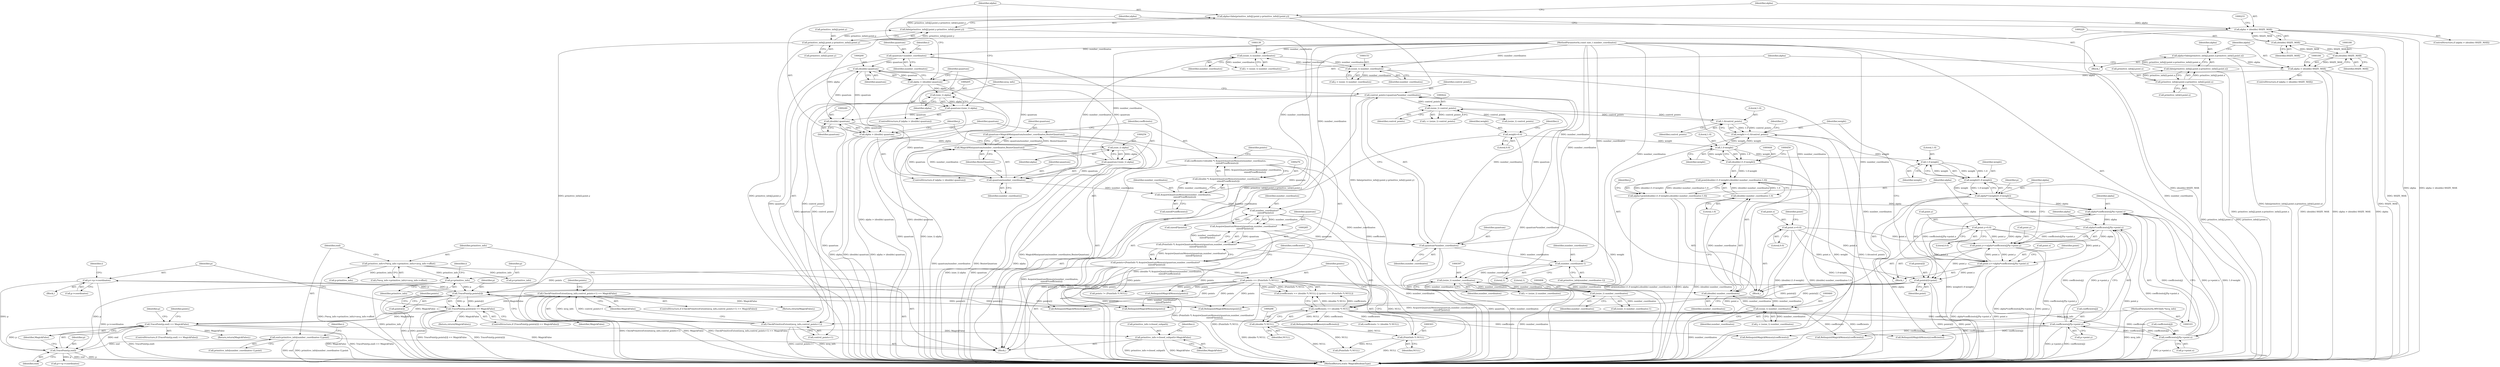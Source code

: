 digraph "0_ImageMagick_ecf7c6b288e11e7e7f75387c5e9e93e423b98397@API" {
"1000592" [label="(Call,primitive_info->closed_subpath=MagickFalse)"];
"1000558" [label="(Call,TracePoint(p,end) == MagickFalse)"];
"1000559" [label="(Call,TracePoint(p,end))"];
"1000552" [label="(Call,p+=p->coordinates)"];
"1000531" [label="(Call,TracePoint(p,points[i]))"];
"1000514" [label="(Call,p=primitive_info)"];
"1000371" [label="(Call,primitive_info=(*mvg_info->primitive_info)+mvg_info->offset)"];
"1000300" [label="(Call,points == (PointInfo *) NULL)"];
"1000282" [label="(Call,points=(PointInfo *) AcquireQuantumMemory(quantum,number_coordinates*\n    sizeof(*points)))"];
"1000284" [label="(Call,(PointInfo *) AcquireQuantumMemory(quantum,number_coordinates*\n    sizeof(*points)))"];
"1000286" [label="(Call,AcquireQuantumMemory(quantum,number_coordinates*\n    sizeof(*points)))"];
"1000266" [label="(Call,quantum=MagickMin(quantum/number_coordinates,BezierQuantum))"];
"1000268" [label="(Call,MagickMin(quantum/number_coordinates,BezierQuantum))"];
"1000269" [label="(Call,quantum/number_coordinates)"];
"1000129" [label="(Call,quantum=number_coordinates)"];
"1000105" [label="(MethodParameterIn,const size_t number_coordinates)"];
"1000251" [label="(Call,quantum=(size_t) alpha)"];
"1000253" [label="(Call,(size_t) alpha)"];
"1000246" [label="(Call,alpha > (double) quantum)"];
"1000226" [label="(Call,alpha > (double) SSIZE_MAX)"];
"1000207" [label="(Call,alpha=fabs(primitive_info[j].point.y-primitive_info[i].point.y))"];
"1000209" [label="(Call,fabs(primitive_info[j].point.y-primitive_info[i].point.y))"];
"1000210" [label="(Call,primitive_info[j].point.y-primitive_info[i].point.y)"];
"1000228" [label="(Call,(double) SSIZE_MAX)"];
"1000179" [label="(Call,(double) SSIZE_MAX)"];
"1000248" [label="(Call,(double) quantum)"];
"1000199" [label="(Call,(double) quantum)"];
"1000202" [label="(Call,quantum=(size_t) alpha)"];
"1000204" [label="(Call,(size_t) alpha)"];
"1000197" [label="(Call,alpha > (double) quantum)"];
"1000177" [label="(Call,alpha > (double) SSIZE_MAX)"];
"1000158" [label="(Call,alpha=fabs(primitive_info[j].point.x-primitive_info[i].point.x))"];
"1000160" [label="(Call,fabs(primitive_info[j].point.x-primitive_info[i].point.x))"];
"1000161" [label="(Call,primitive_info[j].point.x-primitive_info[i].point.x)"];
"1000138" [label="(Call,(ssize_t) number_coordinates)"];
"1000152" [label="(Call,(ssize_t) number_coordinates)"];
"1000288" [label="(Call,number_coordinates*\n    sizeof(*points))"];
"1000277" [label="(Call,AcquireQuantumMemory(number_coordinates,\n     sizeof(*coefficients)))"];
"1000302" [label="(Call,(PointInfo *) NULL)"];
"1000297" [label="(Call,(double *) NULL)"];
"1000504" [label="(Call,points[i]=point)"];
"1000435" [label="(Call,point.y=0.0)"];
"1000430" [label="(Call,point.x=0.0)"];
"1000480" [label="(Call,point.y+=alpha*coefficients[j]*p->point.y)"];
"1000484" [label="(Call,alpha*coefficients[j]*p->point.y)"];
"1000469" [label="(Call,alpha*coefficients[j]*p->point.x)"];
"1000495" [label="(Call,alpha*=weight/(1.0-weight))"];
"1000497" [label="(Call,weight/(1.0-weight))"];
"1000499" [label="(Call,1.0-weight)"];
"1000445" [label="(Call,1.0-weight)"];
"1000412" [label="(Call,weight=0.0)"];
"1000509" [label="(Call,weight+=1.0/control_points)"];
"1000511" [label="(Call,1.0/control_points)"];
"1000421" [label="(Call,(ssize_t) control_points)"];
"1000343" [label="(Call,control_points=quantum*number_coordinates)"];
"1000345" [label="(Call,quantum*number_coordinates)"];
"1000440" [label="(Call,alpha=pow((double) (1.0-weight),(double) number_coordinates-1.0))"];
"1000442" [label="(Call,pow((double) (1.0-weight),(double) number_coordinates-1.0))"];
"1000443" [label="(Call,(double) (1.0-weight))"];
"1000448" [label="(Call,(double) number_coordinates-1.0)"];
"1000449" [label="(Call,(double) number_coordinates)"];
"1000459" [label="(Call,(ssize_t) number_coordinates)"];
"1000396" [label="(Call,(ssize_t) number_coordinates)"];
"1000407" [label="(Call,(ssize_t) number_coordinates)"];
"1000386" [label="(Call,number_coordinates-1)"];
"1000471" [label="(Call,coefficients[j]*p->point.x)"];
"1000295" [label="(Call,coefficients == (double *) NULL)"];
"1000273" [label="(Call,coefficients=(double *) AcquireQuantumMemory(number_coordinates,\n     sizeof(*coefficients)))"];
"1000275" [label="(Call,(double *) AcquireQuantumMemory(number_coordinates,\n     sizeof(*coefficients)))"];
"1000486" [label="(Call,coefficients[j]*p->point.y)"];
"1000465" [label="(Call,point.x+=alpha*coefficients[j]*p->point.x)"];
"1000381" [label="(Call,end=primitive_info[number_coordinates-1].point)"];
"1000530" [label="(Call,TracePoint(p,points[i]) == MagickFalse)"];
"1000349" [label="(Call,CheckPrimitiveExtent(mvg_info,control_points+1) == MagickFalse)"];
"1000350" [label="(Call,CheckPrimitiveExtent(mvg_info,control_points+1))"];
"1000104" [label="(MethodParameterIn,MVGInfo *mvg_info)"];
"1000440" [label="(Call,alpha=pow((double) (1.0-weight),(double) number_coordinates-1.0))"];
"1000412" [label="(Call,weight=0.0)"];
"1000131" [label="(Identifier,number_coordinates)"];
"1000471" [label="(Call,coefficients[j]*p->point.x)"];
"1000445" [label="(Call,1.0-weight)"];
"1000343" [label="(Call,control_points=quantum*number_coordinates)"];
"1000347" [label="(Identifier,number_coordinates)"];
"1000437" [label="(Identifier,point)"];
"1000514" [label="(Call,p=primitive_info)"];
"1000349" [label="(Call,CheckPrimitiveExtent(mvg_info,control_points+1) == MagickFalse)"];
"1000447" [label="(Identifier,weight)"];
"1000558" [label="(Call,TracePoint(p,end) == MagickFalse)"];
"1000419" [label="(Call,i < (ssize_t) control_points)"];
"1000414" [label="(Literal,0.0)"];
"1000413" [label="(Identifier,weight)"];
"1000290" [label="(Call,sizeof(*points))"];
"1000530" [label="(Call,TracePoint(p,points[i]) == MagickFalse)"];
"1000531" [label="(Call,TracePoint(p,points[i]))"];
"1000206" [label="(Identifier,alpha)"];
"1000435" [label="(Call,point.y=0.0)"];
"1000495" [label="(Call,alpha*=weight/(1.0-weight))"];
"1000452" [label="(Literal,1.0)"];
"1000464" [label="(Block,)"];
"1000410" [label="(Literal,1)"];
"1000198" [label="(Identifier,alpha)"];
"1000510" [label="(Identifier,weight)"];
"1000550" [label="(Return,return(MagickFalse);)"];
"1000470" [label="(Identifier,alpha)"];
"1000417" [label="(Identifier,i)"];
"1000159" [label="(Identifier,alpha)"];
"1000248" [label="(Call,(double) quantum)"];
"1000295" [label="(Call,coefficients == (double *) NULL)"];
"1000388" [label="(Literal,1)"];
"1000247" [label="(Identifier,alpha)"];
"1000513" [label="(Identifier,control_points)"];
"1000138" [label="(Call,(ssize_t) number_coordinates)"];
"1000423" [label="(Identifier,control_points)"];
"1000442" [label="(Call,pow((double) (1.0-weight),(double) number_coordinates-1.0))"];
"1000634" [label="(MethodReturn,static MagickBooleanType)"];
"1000250" [label="(Identifier,quantum)"];
"1000560" [label="(Identifier,p)"];
"1000528" [label="(Block,)"];
"1000271" [label="(Identifier,number_coordinates)"];
"1000208" [label="(Identifier,alpha)"];
"1000169" [label="(Call,primitive_info[i].point.x)"];
"1000500" [label="(Literal,1.0)"];
"1000351" [label="(Identifier,mvg_info)"];
"1000561" [label="(Identifier,end)"];
"1000599" [label="(Identifier,i)"];
"1000286" [label="(Call,AcquireQuantumMemory(quantum,number_coordinates*\n    sizeof(*points)))"];
"1000105" [label="(MethodParameterIn,const size_t number_coordinates)"];
"1000253" [label="(Call,(size_t) alpha)"];
"1000309" [label="(Call,(PointInfo *) NULL)"];
"1000533" [label="(Call,points[i])"];
"1000228" [label="(Call,(double) SSIZE_MAX)"];
"1000296" [label="(Identifier,coefficients)"];
"1000529" [label="(ControlStructure,if (TracePoint(p,points[i]) == MagickFalse))"];
"1000593" [label="(Call,primitive_info->closed_subpath)"];
"1000345" [label="(Call,quantum*number_coordinates)"];
"1000565" [label="(Identifier,points)"];
"1000176" [label="(ControlStructure,if (alpha > (double) SSIZE_MAX))"];
"1000268" [label="(Call,MagickMin(quantum/number_coordinates,BezierQuantum))"];
"1000509" [label="(Call,weight+=1.0/control_points)"];
"1000383" [label="(Call,primitive_info[number_coordinates-1].point)"];
"1000407" [label="(Call,(ssize_t) number_coordinates)"];
"1000501" [label="(Identifier,weight)"];
"1000289" [label="(Identifier,number_coordinates)"];
"1000204" [label="(Call,(size_t) alpha)"];
"1000574" [label="(Call,RelinquishMagickMemory(coefficients))"];
"1000532" [label="(Identifier,p)"];
"1000475" [label="(Call,p->point.x)"];
"1000430" [label="(Call,point.x=0.0)"];
"1000559" [label="(Call,TracePoint(p,end))"];
"1000548" [label="(Call,RelinquishMagickMemory(coefficients))"];
"1000211" [label="(Call,primitive_info[j].point.y)"];
"1000425" [label="(Identifier,i)"];
"1000299" [label="(Identifier,NULL)"];
"1000278" [label="(Identifier,number_coordinates)"];
"1000505" [label="(Call,points[i])"];
"1000630" [label="(Call,RelinquishMagickMemory(coefficients))"];
"1000355" [label="(Identifier,MagickFalse)"];
"1000427" [label="(Call,p=primitive_info)"];
"1000382" [label="(Identifier,end)"];
"1000283" [label="(Identifier,points)"];
"1000307" [label="(Call,points != (PointInfo *) NULL)"];
"1000251" [label="(Call,quantum=(size_t) alpha)"];
"1000568" [label="(Call,RelinquishMagickMemory(points))"];
"1000516" [label="(Identifier,primitive_info)"];
"1000527" [label="(Identifier,i)"];
"1000448" [label="(Call,(double) number_coordinates-1.0)"];
"1000178" [label="(Identifier,alpha)"];
"1000255" [label="(Identifier,alpha)"];
"1000230" [label="(Identifier,SSIZE_MAX)"];
"1000294" [label="(Call,(coefficients == (double *) NULL) || (points == (PointInfo *) NULL))"];
"1000409" [label="(Identifier,number_coordinates)"];
"1000158" [label="(Call,alpha=fabs(primitive_info[j].point.x-primitive_info[i].point.x))"];
"1000304" [label="(Identifier,NULL)"];
"1000348" [label="(ControlStructure,if (CheckPrimitiveExtent(mvg_info,control_points+1) == MagickFalse))"];
"1000207" [label="(Call,alpha=fabs(primitive_info[j].point.y-primitive_info[i].point.y))"];
"1000485" [label="(Identifier,alpha)"];
"1000490" [label="(Call,p->point.y)"];
"1000469" [label="(Call,alpha*coefficients[j]*p->point.x)"];
"1000301" [label="(Identifier,points)"];
"1000557" [label="(ControlStructure,if (TracePoint(p,end) == MagickFalse))"];
"1000578" [label="(Call,p+=p->coordinates)"];
"1000267" [label="(Identifier,quantum)"];
"1000499" [label="(Call,1.0-weight)"];
"1000252" [label="(Identifier,quantum)"];
"1000496" [label="(Identifier,alpha)"];
"1000472" [label="(Call,coefficients[j])"];
"1000130" [label="(Identifier,quantum)"];
"1000536" [label="(Identifier,MagickFalse)"];
"1000482" [label="(Identifier,point)"];
"1000519" [label="(Identifier,i)"];
"1000398" [label="(Identifier,number_coordinates)"];
"1000367" [label="(Call,RelinquishMagickMemory(coefficients))"];
"1000270" [label="(Identifier,quantum)"];
"1000160" [label="(Call,fabs(primitive_info[j].point.x-primitive_info[i].point.x))"];
"1000134" [label="(Identifier,i)"];
"1000272" [label="(Identifier,BezierQuantum)"];
"1000497" [label="(Call,weight/(1.0-weight))"];
"1000553" [label="(Identifier,p)"];
"1000465" [label="(Call,point.x+=alpha*coefficients[j]*p->point.x)"];
"1000512" [label="(Literal,1.0)"];
"1000209" [label="(Call,fabs(primitive_info[j].point.y-primitive_info[i].point.y))"];
"1000589" [label="(Call,p-primitive_info)"];
"1000498" [label="(Identifier,weight)"];
"1000484" [label="(Call,alpha*coefficients[j]*p->point.y)"];
"1000394" [label="(Call,i < (ssize_t) number_coordinates)"];
"1000369" [label="(Return,return(MagickFalse);)"];
"1000504" [label="(Call,points[i]=point)"];
"1000196" [label="(ControlStructure,if (alpha > (double) quantum))"];
"1000162" [label="(Call,primitive_info[j].point.x)"];
"1000387" [label="(Identifier,number_coordinates)"];
"1000392" [label="(Identifier,i)"];
"1000152" [label="(Call,(ssize_t) number_coordinates)"];
"1000201" [label="(Identifier,quantum)"];
"1000384" [label="(Call,primitive_info[number_coordinates-1])"];
"1000177" [label="(Call,alpha > (double) SSIZE_MAX)"];
"1000203" [label="(Identifier,quantum)"];
"1000279" [label="(Call,sizeof(*coefficients))"];
"1000218" [label="(Call,primitive_info[i].point.y)"];
"1000461" [label="(Identifier,number_coordinates)"];
"1000443" [label="(Call,(double) (1.0-weight))"];
"1000282" [label="(Call,points=(PointInfo *) AcquireQuantumMemory(quantum,number_coordinates*\n    sizeof(*points)))"];
"1000446" [label="(Literal,1.0)"];
"1000539" [label="(Identifier,points)"];
"1000104" [label="(MethodParameterIn,MVGInfo *mvg_info)"];
"1000284" [label="(Call,(PointInfo *) AcquireQuantumMemory(quantum,number_coordinates*\n    sizeof(*points)))"];
"1000140" [label="(Identifier,number_coordinates)"];
"1000300" [label="(Call,points == (PointInfo *) NULL)"];
"1000487" [label="(Call,coefficients[j])"];
"1000508" [label="(Identifier,point)"];
"1000426" [label="(Block,)"];
"1000372" [label="(Identifier,primitive_info)"];
"1000441" [label="(Identifier,alpha)"];
"1000523" [label="(Call,(ssize_t) control_points)"];
"1000596" [label="(Identifier,MagickFalse)"];
"1000287" [label="(Identifier,quantum)"];
"1000436" [label="(Call,point.y)"];
"1000466" [label="(Call,point.x)"];
"1000179" [label="(Call,(double) SSIZE_MAX)"];
"1000451" [label="(Identifier,number_coordinates)"];
"1000449" [label="(Call,(double) number_coordinates)"];
"1000269" [label="(Call,quantum/number_coordinates)"];
"1000381" [label="(Call,end=primitive_info[number_coordinates-1].point)"];
"1000245" [label="(ControlStructure,if (alpha > (double) quantum))"];
"1000386" [label="(Call,number_coordinates-1)"];
"1000358" [label="(Identifier,points)"];
"1000197" [label="(Call,alpha > (double) quantum)"];
"1000302" [label="(Call,(PointInfo *) NULL)"];
"1000459" [label="(Call,(ssize_t) number_coordinates)"];
"1000406" [label="(Call,(ssize_t) number_coordinates-1)"];
"1000554" [label="(Call,p->coordinates)"];
"1000226" [label="(Call,alpha > (double) SSIZE_MAX)"];
"1000161" [label="(Call,primitive_info[j].point.x-primitive_info[i].point.x)"];
"1000373" [label="(Call,(*mvg_info->primitive_info)+mvg_info->offset)"];
"1000552" [label="(Call,p+=p->coordinates)"];
"1000129" [label="(Call,quantum=number_coordinates)"];
"1000396" [label="(Call,(ssize_t) number_coordinates)"];
"1000274" [label="(Identifier,coefficients)"];
"1000480" [label="(Call,point.y+=alpha*coefficients[j]*p->point.y)"];
"1000154" [label="(Identifier,number_coordinates)"];
"1000542" [label="(Call,RelinquishMagickMemory(points))"];
"1000277" [label="(Call,AcquireQuantumMemory(number_coordinates,\n     sizeof(*coefficients)))"];
"1000503" [label="(Identifier,p)"];
"1000515" [label="(Identifier,p)"];
"1000431" [label="(Call,point.x)"];
"1000210" [label="(Call,primitive_info[j].point.y-primitive_info[i].point.y)"];
"1000455" [label="(Identifier,j)"];
"1000481" [label="(Call,point.y)"];
"1000181" [label="(Identifier,SSIZE_MAX)"];
"1000439" [label="(Literal,0.0)"];
"1000421" [label="(Call,(ssize_t) control_points)"];
"1000273" [label="(Call,coefficients=(double *) AcquireQuantumMemory(number_coordinates,\n     sizeof(*coefficients)))"];
"1000371" [label="(Call,primitive_info=(*mvg_info->primitive_info)+mvg_info->offset)"];
"1000202" [label="(Call,quantum=(size_t) alpha)"];
"1000350" [label="(Call,CheckPrimitiveExtent(mvg_info,control_points+1))"];
"1000106" [label="(Block,)"];
"1000457" [label="(Call,j < (ssize_t) number_coordinates)"];
"1000592" [label="(Call,primitive_info->closed_subpath=MagickFalse)"];
"1000266" [label="(Call,quantum=MagickMin(quantum/number_coordinates,BezierQuantum))"];
"1000297" [label="(Call,(double *) NULL)"];
"1000199" [label="(Call,(double) quantum)"];
"1000576" [label="(Return,return(MagickFalse);)"];
"1000486" [label="(Call,coefficients[j]*p->point.y)"];
"1000511" [label="(Call,1.0/control_points)"];
"1000227" [label="(Identifier,alpha)"];
"1000624" [label="(Call,RelinquishMagickMemory(points))"];
"1000319" [label="(Call,coefficients != (double *) NULL)"];
"1000352" [label="(Call,control_points+1)"];
"1000562" [label="(Identifier,MagickFalse)"];
"1000361" [label="(Call,RelinquishMagickMemory(points))"];
"1000150" [label="(Call,j < (ssize_t) number_coordinates)"];
"1000275" [label="(Call,(double *) AcquireQuantumMemory(number_coordinates,\n     sizeof(*coefficients)))"];
"1000346" [label="(Identifier,quantum)"];
"1000157" [label="(Block,)"];
"1000434" [label="(Literal,0.0)"];
"1000344" [label="(Identifier,control_points)"];
"1000225" [label="(ControlStructure,if (alpha > (double) SSIZE_MAX))"];
"1000156" [label="(Identifier,j)"];
"1000246" [label="(Call,alpha > (double) quantum)"];
"1000579" [label="(Identifier,p)"];
"1000288" [label="(Call,number_coordinates*\n    sizeof(*points))"];
"1000136" [label="(Call,i < (ssize_t) number_coordinates)"];
"1000592" -> "1000106"  [label="AST: "];
"1000592" -> "1000596"  [label="CFG: "];
"1000593" -> "1000592"  [label="AST: "];
"1000596" -> "1000592"  [label="AST: "];
"1000599" -> "1000592"  [label="CFG: "];
"1000592" -> "1000634"  [label="DDG: MagickFalse"];
"1000592" -> "1000634"  [label="DDG: primitive_info->closed_subpath"];
"1000558" -> "1000592"  [label="DDG: MagickFalse"];
"1000558" -> "1000557"  [label="AST: "];
"1000558" -> "1000562"  [label="CFG: "];
"1000559" -> "1000558"  [label="AST: "];
"1000562" -> "1000558"  [label="AST: "];
"1000565" -> "1000558"  [label="CFG: "];
"1000579" -> "1000558"  [label="CFG: "];
"1000558" -> "1000634"  [label="DDG: MagickFalse"];
"1000558" -> "1000634"  [label="DDG: TracePoint(p,end) == MagickFalse"];
"1000558" -> "1000634"  [label="DDG: TracePoint(p,end)"];
"1000559" -> "1000558"  [label="DDG: p"];
"1000559" -> "1000558"  [label="DDG: end"];
"1000530" -> "1000558"  [label="DDG: MagickFalse"];
"1000349" -> "1000558"  [label="DDG: MagickFalse"];
"1000558" -> "1000576"  [label="DDG: MagickFalse"];
"1000559" -> "1000561"  [label="CFG: "];
"1000560" -> "1000559"  [label="AST: "];
"1000561" -> "1000559"  [label="AST: "];
"1000562" -> "1000559"  [label="CFG: "];
"1000559" -> "1000634"  [label="DDG: p"];
"1000559" -> "1000634"  [label="DDG: end"];
"1000552" -> "1000559"  [label="DDG: p"];
"1000514" -> "1000559"  [label="DDG: p"];
"1000381" -> "1000559"  [label="DDG: end"];
"1000559" -> "1000578"  [label="DDG: p"];
"1000552" -> "1000528"  [label="AST: "];
"1000552" -> "1000554"  [label="CFG: "];
"1000553" -> "1000552"  [label="AST: "];
"1000554" -> "1000552"  [label="AST: "];
"1000527" -> "1000552"  [label="CFG: "];
"1000552" -> "1000634"  [label="DDG: p->coordinates"];
"1000552" -> "1000531"  [label="DDG: p"];
"1000531" -> "1000552"  [label="DDG: p"];
"1000531" -> "1000530"  [label="AST: "];
"1000531" -> "1000533"  [label="CFG: "];
"1000532" -> "1000531"  [label="AST: "];
"1000533" -> "1000531"  [label="AST: "];
"1000536" -> "1000531"  [label="CFG: "];
"1000531" -> "1000634"  [label="DDG: points[i]"];
"1000531" -> "1000634"  [label="DDG: p"];
"1000531" -> "1000530"  [label="DDG: p"];
"1000531" -> "1000530"  [label="DDG: points[i]"];
"1000514" -> "1000531"  [label="DDG: p"];
"1000300" -> "1000531"  [label="DDG: points"];
"1000504" -> "1000531"  [label="DDG: points[i]"];
"1000282" -> "1000531"  [label="DDG: points"];
"1000531" -> "1000542"  [label="DDG: points[i]"];
"1000531" -> "1000568"  [label="DDG: points[i]"];
"1000531" -> "1000624"  [label="DDG: points[i]"];
"1000514" -> "1000106"  [label="AST: "];
"1000514" -> "1000516"  [label="CFG: "];
"1000515" -> "1000514"  [label="AST: "];
"1000516" -> "1000514"  [label="AST: "];
"1000519" -> "1000514"  [label="CFG: "];
"1000514" -> "1000634"  [label="DDG: primitive_info"];
"1000371" -> "1000514"  [label="DDG: primitive_info"];
"1000371" -> "1000106"  [label="AST: "];
"1000371" -> "1000373"  [label="CFG: "];
"1000372" -> "1000371"  [label="AST: "];
"1000373" -> "1000371"  [label="AST: "];
"1000382" -> "1000371"  [label="CFG: "];
"1000371" -> "1000634"  [label="DDG: (*mvg_info->primitive_info)+mvg_info->offset"];
"1000371" -> "1000427"  [label="DDG: primitive_info"];
"1000371" -> "1000589"  [label="DDG: primitive_info"];
"1000300" -> "1000294"  [label="AST: "];
"1000300" -> "1000302"  [label="CFG: "];
"1000301" -> "1000300"  [label="AST: "];
"1000302" -> "1000300"  [label="AST: "];
"1000294" -> "1000300"  [label="CFG: "];
"1000300" -> "1000634"  [label="DDG: (PointInfo *) NULL"];
"1000300" -> "1000294"  [label="DDG: points"];
"1000300" -> "1000294"  [label="DDG: (PointInfo *) NULL"];
"1000282" -> "1000300"  [label="DDG: points"];
"1000302" -> "1000300"  [label="DDG: NULL"];
"1000300" -> "1000307"  [label="DDG: points"];
"1000300" -> "1000361"  [label="DDG: points"];
"1000300" -> "1000542"  [label="DDG: points"];
"1000300" -> "1000568"  [label="DDG: points"];
"1000300" -> "1000624"  [label="DDG: points"];
"1000282" -> "1000106"  [label="AST: "];
"1000282" -> "1000284"  [label="CFG: "];
"1000283" -> "1000282"  [label="AST: "];
"1000284" -> "1000282"  [label="AST: "];
"1000296" -> "1000282"  [label="CFG: "];
"1000282" -> "1000634"  [label="DDG: (PointInfo *) AcquireQuantumMemory(quantum,number_coordinates*\n    sizeof(*points))"];
"1000284" -> "1000282"  [label="DDG: AcquireQuantumMemory(quantum,number_coordinates*\n    sizeof(*points))"];
"1000282" -> "1000307"  [label="DDG: points"];
"1000282" -> "1000361"  [label="DDG: points"];
"1000282" -> "1000542"  [label="DDG: points"];
"1000282" -> "1000568"  [label="DDG: points"];
"1000282" -> "1000624"  [label="DDG: points"];
"1000284" -> "1000286"  [label="CFG: "];
"1000285" -> "1000284"  [label="AST: "];
"1000286" -> "1000284"  [label="AST: "];
"1000284" -> "1000634"  [label="DDG: AcquireQuantumMemory(quantum,number_coordinates*\n    sizeof(*points))"];
"1000286" -> "1000284"  [label="DDG: quantum"];
"1000286" -> "1000284"  [label="DDG: number_coordinates*\n    sizeof(*points)"];
"1000286" -> "1000288"  [label="CFG: "];
"1000287" -> "1000286"  [label="AST: "];
"1000288" -> "1000286"  [label="AST: "];
"1000286" -> "1000634"  [label="DDG: quantum"];
"1000286" -> "1000634"  [label="DDG: number_coordinates*\n    sizeof(*points)"];
"1000266" -> "1000286"  [label="DDG: quantum"];
"1000288" -> "1000286"  [label="DDG: number_coordinates"];
"1000286" -> "1000345"  [label="DDG: quantum"];
"1000266" -> "1000106"  [label="AST: "];
"1000266" -> "1000268"  [label="CFG: "];
"1000267" -> "1000266"  [label="AST: "];
"1000268" -> "1000266"  [label="AST: "];
"1000274" -> "1000266"  [label="CFG: "];
"1000266" -> "1000634"  [label="DDG: MagickMin(quantum/number_coordinates,BezierQuantum)"];
"1000268" -> "1000266"  [label="DDG: quantum/number_coordinates"];
"1000268" -> "1000266"  [label="DDG: BezierQuantum"];
"1000268" -> "1000272"  [label="CFG: "];
"1000269" -> "1000268"  [label="AST: "];
"1000272" -> "1000268"  [label="AST: "];
"1000268" -> "1000634"  [label="DDG: quantum/number_coordinates"];
"1000268" -> "1000634"  [label="DDG: BezierQuantum"];
"1000269" -> "1000268"  [label="DDG: quantum"];
"1000269" -> "1000268"  [label="DDG: number_coordinates"];
"1000269" -> "1000271"  [label="CFG: "];
"1000270" -> "1000269"  [label="AST: "];
"1000271" -> "1000269"  [label="AST: "];
"1000272" -> "1000269"  [label="CFG: "];
"1000129" -> "1000269"  [label="DDG: quantum"];
"1000251" -> "1000269"  [label="DDG: quantum"];
"1000248" -> "1000269"  [label="DDG: quantum"];
"1000138" -> "1000269"  [label="DDG: number_coordinates"];
"1000105" -> "1000269"  [label="DDG: number_coordinates"];
"1000269" -> "1000277"  [label="DDG: number_coordinates"];
"1000129" -> "1000106"  [label="AST: "];
"1000129" -> "1000131"  [label="CFG: "];
"1000130" -> "1000129"  [label="AST: "];
"1000131" -> "1000129"  [label="AST: "];
"1000134" -> "1000129"  [label="CFG: "];
"1000129" -> "1000634"  [label="DDG: quantum"];
"1000105" -> "1000129"  [label="DDG: number_coordinates"];
"1000129" -> "1000199"  [label="DDG: quantum"];
"1000105" -> "1000103"  [label="AST: "];
"1000105" -> "1000634"  [label="DDG: number_coordinates"];
"1000105" -> "1000138"  [label="DDG: number_coordinates"];
"1000105" -> "1000152"  [label="DDG: number_coordinates"];
"1000105" -> "1000277"  [label="DDG: number_coordinates"];
"1000105" -> "1000288"  [label="DDG: number_coordinates"];
"1000105" -> "1000345"  [label="DDG: number_coordinates"];
"1000105" -> "1000386"  [label="DDG: number_coordinates"];
"1000105" -> "1000396"  [label="DDG: number_coordinates"];
"1000105" -> "1000407"  [label="DDG: number_coordinates"];
"1000105" -> "1000449"  [label="DDG: number_coordinates"];
"1000105" -> "1000459"  [label="DDG: number_coordinates"];
"1000251" -> "1000245"  [label="AST: "];
"1000251" -> "1000253"  [label="CFG: "];
"1000252" -> "1000251"  [label="AST: "];
"1000253" -> "1000251"  [label="AST: "];
"1000156" -> "1000251"  [label="CFG: "];
"1000251" -> "1000634"  [label="DDG: (size_t) alpha"];
"1000251" -> "1000634"  [label="DDG: quantum"];
"1000251" -> "1000199"  [label="DDG: quantum"];
"1000253" -> "1000251"  [label="DDG: alpha"];
"1000253" -> "1000255"  [label="CFG: "];
"1000254" -> "1000253"  [label="AST: "];
"1000255" -> "1000253"  [label="AST: "];
"1000253" -> "1000634"  [label="DDG: alpha"];
"1000246" -> "1000253"  [label="DDG: alpha"];
"1000246" -> "1000245"  [label="AST: "];
"1000246" -> "1000248"  [label="CFG: "];
"1000247" -> "1000246"  [label="AST: "];
"1000248" -> "1000246"  [label="AST: "];
"1000252" -> "1000246"  [label="CFG: "];
"1000156" -> "1000246"  [label="CFG: "];
"1000246" -> "1000634"  [label="DDG: (double) quantum"];
"1000246" -> "1000634"  [label="DDG: alpha > (double) quantum"];
"1000246" -> "1000634"  [label="DDG: alpha"];
"1000226" -> "1000246"  [label="DDG: alpha"];
"1000248" -> "1000246"  [label="DDG: quantum"];
"1000226" -> "1000225"  [label="AST: "];
"1000226" -> "1000228"  [label="CFG: "];
"1000227" -> "1000226"  [label="AST: "];
"1000228" -> "1000226"  [label="AST: "];
"1000233" -> "1000226"  [label="CFG: "];
"1000247" -> "1000226"  [label="CFG: "];
"1000226" -> "1000634"  [label="DDG: alpha"];
"1000226" -> "1000634"  [label="DDG: alpha > (double) SSIZE_MAX"];
"1000226" -> "1000634"  [label="DDG: (double) SSIZE_MAX"];
"1000207" -> "1000226"  [label="DDG: alpha"];
"1000228" -> "1000226"  [label="DDG: SSIZE_MAX"];
"1000207" -> "1000157"  [label="AST: "];
"1000207" -> "1000209"  [label="CFG: "];
"1000208" -> "1000207"  [label="AST: "];
"1000209" -> "1000207"  [label="AST: "];
"1000227" -> "1000207"  [label="CFG: "];
"1000207" -> "1000634"  [label="DDG: fabs(primitive_info[j].point.y-primitive_info[i].point.y)"];
"1000209" -> "1000207"  [label="DDG: primitive_info[j].point.y-primitive_info[i].point.y"];
"1000209" -> "1000210"  [label="CFG: "];
"1000210" -> "1000209"  [label="AST: "];
"1000209" -> "1000634"  [label="DDG: primitive_info[j].point.y-primitive_info[i].point.y"];
"1000210" -> "1000209"  [label="DDG: primitive_info[j].point.y"];
"1000210" -> "1000209"  [label="DDG: primitive_info[i].point.y"];
"1000210" -> "1000218"  [label="CFG: "];
"1000211" -> "1000210"  [label="AST: "];
"1000218" -> "1000210"  [label="AST: "];
"1000210" -> "1000634"  [label="DDG: primitive_info[i].point.y"];
"1000210" -> "1000634"  [label="DDG: primitive_info[j].point.y"];
"1000228" -> "1000230"  [label="CFG: "];
"1000229" -> "1000228"  [label="AST: "];
"1000230" -> "1000228"  [label="AST: "];
"1000228" -> "1000634"  [label="DDG: SSIZE_MAX"];
"1000228" -> "1000179"  [label="DDG: SSIZE_MAX"];
"1000179" -> "1000228"  [label="DDG: SSIZE_MAX"];
"1000179" -> "1000177"  [label="AST: "];
"1000179" -> "1000181"  [label="CFG: "];
"1000180" -> "1000179"  [label="AST: "];
"1000181" -> "1000179"  [label="AST: "];
"1000177" -> "1000179"  [label="CFG: "];
"1000179" -> "1000634"  [label="DDG: SSIZE_MAX"];
"1000179" -> "1000177"  [label="DDG: SSIZE_MAX"];
"1000248" -> "1000250"  [label="CFG: "];
"1000249" -> "1000248"  [label="AST: "];
"1000250" -> "1000248"  [label="AST: "];
"1000248" -> "1000634"  [label="DDG: quantum"];
"1000248" -> "1000199"  [label="DDG: quantum"];
"1000199" -> "1000248"  [label="DDG: quantum"];
"1000202" -> "1000248"  [label="DDG: quantum"];
"1000199" -> "1000197"  [label="AST: "];
"1000199" -> "1000201"  [label="CFG: "];
"1000200" -> "1000199"  [label="AST: "];
"1000201" -> "1000199"  [label="AST: "];
"1000197" -> "1000199"  [label="CFG: "];
"1000199" -> "1000634"  [label="DDG: quantum"];
"1000199" -> "1000197"  [label="DDG: quantum"];
"1000202" -> "1000196"  [label="AST: "];
"1000202" -> "1000204"  [label="CFG: "];
"1000203" -> "1000202"  [label="AST: "];
"1000204" -> "1000202"  [label="AST: "];
"1000208" -> "1000202"  [label="CFG: "];
"1000202" -> "1000634"  [label="DDG: quantum"];
"1000202" -> "1000634"  [label="DDG: (size_t) alpha"];
"1000204" -> "1000202"  [label="DDG: alpha"];
"1000204" -> "1000206"  [label="CFG: "];
"1000205" -> "1000204"  [label="AST: "];
"1000206" -> "1000204"  [label="AST: "];
"1000197" -> "1000204"  [label="DDG: alpha"];
"1000197" -> "1000196"  [label="AST: "];
"1000198" -> "1000197"  [label="AST: "];
"1000203" -> "1000197"  [label="CFG: "];
"1000208" -> "1000197"  [label="CFG: "];
"1000197" -> "1000634"  [label="DDG: alpha > (double) quantum"];
"1000197" -> "1000634"  [label="DDG: (double) quantum"];
"1000177" -> "1000197"  [label="DDG: alpha"];
"1000177" -> "1000176"  [label="AST: "];
"1000178" -> "1000177"  [label="AST: "];
"1000184" -> "1000177"  [label="CFG: "];
"1000198" -> "1000177"  [label="CFG: "];
"1000177" -> "1000634"  [label="DDG: alpha"];
"1000177" -> "1000634"  [label="DDG: (double) SSIZE_MAX"];
"1000177" -> "1000634"  [label="DDG: alpha > (double) SSIZE_MAX"];
"1000158" -> "1000177"  [label="DDG: alpha"];
"1000158" -> "1000157"  [label="AST: "];
"1000158" -> "1000160"  [label="CFG: "];
"1000159" -> "1000158"  [label="AST: "];
"1000160" -> "1000158"  [label="AST: "];
"1000178" -> "1000158"  [label="CFG: "];
"1000158" -> "1000634"  [label="DDG: fabs(primitive_info[j].point.x-primitive_info[i].point.x)"];
"1000160" -> "1000158"  [label="DDG: primitive_info[j].point.x-primitive_info[i].point.x"];
"1000160" -> "1000161"  [label="CFG: "];
"1000161" -> "1000160"  [label="AST: "];
"1000160" -> "1000634"  [label="DDG: primitive_info[j].point.x-primitive_info[i].point.x"];
"1000161" -> "1000160"  [label="DDG: primitive_info[j].point.x"];
"1000161" -> "1000160"  [label="DDG: primitive_info[i].point.x"];
"1000161" -> "1000169"  [label="CFG: "];
"1000162" -> "1000161"  [label="AST: "];
"1000169" -> "1000161"  [label="AST: "];
"1000161" -> "1000634"  [label="DDG: primitive_info[i].point.x"];
"1000161" -> "1000634"  [label="DDG: primitive_info[j].point.x"];
"1000138" -> "1000136"  [label="AST: "];
"1000138" -> "1000140"  [label="CFG: "];
"1000139" -> "1000138"  [label="AST: "];
"1000140" -> "1000138"  [label="AST: "];
"1000136" -> "1000138"  [label="CFG: "];
"1000138" -> "1000136"  [label="DDG: number_coordinates"];
"1000152" -> "1000138"  [label="DDG: number_coordinates"];
"1000138" -> "1000152"  [label="DDG: number_coordinates"];
"1000152" -> "1000150"  [label="AST: "];
"1000152" -> "1000154"  [label="CFG: "];
"1000153" -> "1000152"  [label="AST: "];
"1000154" -> "1000152"  [label="AST: "];
"1000150" -> "1000152"  [label="CFG: "];
"1000152" -> "1000634"  [label="DDG: number_coordinates"];
"1000152" -> "1000150"  [label="DDG: number_coordinates"];
"1000288" -> "1000290"  [label="CFG: "];
"1000289" -> "1000288"  [label="AST: "];
"1000290" -> "1000288"  [label="AST: "];
"1000288" -> "1000634"  [label="DDG: number_coordinates"];
"1000277" -> "1000288"  [label="DDG: number_coordinates"];
"1000288" -> "1000345"  [label="DDG: number_coordinates"];
"1000277" -> "1000275"  [label="AST: "];
"1000277" -> "1000279"  [label="CFG: "];
"1000278" -> "1000277"  [label="AST: "];
"1000279" -> "1000277"  [label="AST: "];
"1000275" -> "1000277"  [label="CFG: "];
"1000277" -> "1000275"  [label="DDG: number_coordinates"];
"1000302" -> "1000304"  [label="CFG: "];
"1000303" -> "1000302"  [label="AST: "];
"1000304" -> "1000302"  [label="AST: "];
"1000302" -> "1000634"  [label="DDG: NULL"];
"1000297" -> "1000302"  [label="DDG: NULL"];
"1000302" -> "1000309"  [label="DDG: NULL"];
"1000297" -> "1000295"  [label="AST: "];
"1000297" -> "1000299"  [label="CFG: "];
"1000298" -> "1000297"  [label="AST: "];
"1000299" -> "1000297"  [label="AST: "];
"1000295" -> "1000297"  [label="CFG: "];
"1000297" -> "1000634"  [label="DDG: NULL"];
"1000297" -> "1000295"  [label="DDG: NULL"];
"1000297" -> "1000309"  [label="DDG: NULL"];
"1000504" -> "1000426"  [label="AST: "];
"1000504" -> "1000508"  [label="CFG: "];
"1000505" -> "1000504"  [label="AST: "];
"1000508" -> "1000504"  [label="AST: "];
"1000510" -> "1000504"  [label="CFG: "];
"1000504" -> "1000634"  [label="DDG: points[i]"];
"1000504" -> "1000634"  [label="DDG: point"];
"1000435" -> "1000504"  [label="DDG: point.y"];
"1000430" -> "1000504"  [label="DDG: point.x"];
"1000480" -> "1000504"  [label="DDG: point.y"];
"1000465" -> "1000504"  [label="DDG: point.x"];
"1000504" -> "1000568"  [label="DDG: points[i]"];
"1000504" -> "1000624"  [label="DDG: points[i]"];
"1000435" -> "1000426"  [label="AST: "];
"1000435" -> "1000439"  [label="CFG: "];
"1000436" -> "1000435"  [label="AST: "];
"1000439" -> "1000435"  [label="AST: "];
"1000441" -> "1000435"  [label="CFG: "];
"1000435" -> "1000634"  [label="DDG: point.y"];
"1000435" -> "1000465"  [label="DDG: point.y"];
"1000435" -> "1000480"  [label="DDG: point.y"];
"1000430" -> "1000426"  [label="AST: "];
"1000430" -> "1000434"  [label="CFG: "];
"1000431" -> "1000430"  [label="AST: "];
"1000434" -> "1000430"  [label="AST: "];
"1000437" -> "1000430"  [label="CFG: "];
"1000430" -> "1000634"  [label="DDG: point.x"];
"1000430" -> "1000465"  [label="DDG: point.x"];
"1000430" -> "1000480"  [label="DDG: point.x"];
"1000480" -> "1000464"  [label="AST: "];
"1000480" -> "1000484"  [label="CFG: "];
"1000481" -> "1000480"  [label="AST: "];
"1000484" -> "1000480"  [label="AST: "];
"1000496" -> "1000480"  [label="CFG: "];
"1000480" -> "1000634"  [label="DDG: point.y"];
"1000480" -> "1000634"  [label="DDG: alpha*coefficients[j]*p->point.y"];
"1000480" -> "1000465"  [label="DDG: point.y"];
"1000484" -> "1000480"  [label="DDG: alpha"];
"1000484" -> "1000480"  [label="DDG: coefficients[j]*p->point.y"];
"1000465" -> "1000480"  [label="DDG: point.x"];
"1000484" -> "1000486"  [label="CFG: "];
"1000485" -> "1000484"  [label="AST: "];
"1000486" -> "1000484"  [label="AST: "];
"1000484" -> "1000634"  [label="DDG: coefficients[j]*p->point.y"];
"1000469" -> "1000484"  [label="DDG: alpha"];
"1000486" -> "1000484"  [label="DDG: coefficients[j]"];
"1000486" -> "1000484"  [label="DDG: p->point.y"];
"1000484" -> "1000495"  [label="DDG: alpha"];
"1000469" -> "1000465"  [label="AST: "];
"1000469" -> "1000471"  [label="CFG: "];
"1000470" -> "1000469"  [label="AST: "];
"1000471" -> "1000469"  [label="AST: "];
"1000465" -> "1000469"  [label="CFG: "];
"1000469" -> "1000634"  [label="DDG: coefficients[j]*p->point.x"];
"1000469" -> "1000465"  [label="DDG: alpha"];
"1000469" -> "1000465"  [label="DDG: coefficients[j]*p->point.x"];
"1000495" -> "1000469"  [label="DDG: alpha"];
"1000440" -> "1000469"  [label="DDG: alpha"];
"1000471" -> "1000469"  [label="DDG: coefficients[j]"];
"1000471" -> "1000469"  [label="DDG: p->point.x"];
"1000495" -> "1000464"  [label="AST: "];
"1000495" -> "1000497"  [label="CFG: "];
"1000496" -> "1000495"  [label="AST: "];
"1000497" -> "1000495"  [label="AST: "];
"1000503" -> "1000495"  [label="CFG: "];
"1000495" -> "1000634"  [label="DDG: alpha"];
"1000495" -> "1000634"  [label="DDG: weight/(1.0-weight)"];
"1000497" -> "1000495"  [label="DDG: weight"];
"1000497" -> "1000495"  [label="DDG: 1.0-weight"];
"1000497" -> "1000499"  [label="CFG: "];
"1000498" -> "1000497"  [label="AST: "];
"1000499" -> "1000497"  [label="AST: "];
"1000497" -> "1000634"  [label="DDG: 1.0-weight"];
"1000499" -> "1000497"  [label="DDG: weight"];
"1000499" -> "1000497"  [label="DDG: 1.0"];
"1000497" -> "1000499"  [label="DDG: weight"];
"1000497" -> "1000509"  [label="DDG: weight"];
"1000499" -> "1000501"  [label="CFG: "];
"1000500" -> "1000499"  [label="AST: "];
"1000501" -> "1000499"  [label="AST: "];
"1000445" -> "1000499"  [label="DDG: weight"];
"1000445" -> "1000443"  [label="AST: "];
"1000445" -> "1000447"  [label="CFG: "];
"1000446" -> "1000445"  [label="AST: "];
"1000447" -> "1000445"  [label="AST: "];
"1000443" -> "1000445"  [label="CFG: "];
"1000445" -> "1000443"  [label="DDG: 1.0"];
"1000445" -> "1000443"  [label="DDG: weight"];
"1000412" -> "1000445"  [label="DDG: weight"];
"1000509" -> "1000445"  [label="DDG: weight"];
"1000445" -> "1000509"  [label="DDG: weight"];
"1000412" -> "1000106"  [label="AST: "];
"1000412" -> "1000414"  [label="CFG: "];
"1000413" -> "1000412"  [label="AST: "];
"1000414" -> "1000412"  [label="AST: "];
"1000417" -> "1000412"  [label="CFG: "];
"1000412" -> "1000634"  [label="DDG: weight"];
"1000509" -> "1000426"  [label="AST: "];
"1000509" -> "1000511"  [label="CFG: "];
"1000510" -> "1000509"  [label="AST: "];
"1000511" -> "1000509"  [label="AST: "];
"1000425" -> "1000509"  [label="CFG: "];
"1000509" -> "1000634"  [label="DDG: 1.0/control_points"];
"1000509" -> "1000634"  [label="DDG: weight"];
"1000511" -> "1000509"  [label="DDG: 1.0"];
"1000511" -> "1000509"  [label="DDG: control_points"];
"1000511" -> "1000513"  [label="CFG: "];
"1000512" -> "1000511"  [label="AST: "];
"1000513" -> "1000511"  [label="AST: "];
"1000511" -> "1000421"  [label="DDG: control_points"];
"1000421" -> "1000511"  [label="DDG: control_points"];
"1000421" -> "1000419"  [label="AST: "];
"1000421" -> "1000423"  [label="CFG: "];
"1000422" -> "1000421"  [label="AST: "];
"1000423" -> "1000421"  [label="AST: "];
"1000419" -> "1000421"  [label="CFG: "];
"1000421" -> "1000419"  [label="DDG: control_points"];
"1000343" -> "1000421"  [label="DDG: control_points"];
"1000421" -> "1000523"  [label="DDG: control_points"];
"1000343" -> "1000106"  [label="AST: "];
"1000343" -> "1000345"  [label="CFG: "];
"1000344" -> "1000343"  [label="AST: "];
"1000345" -> "1000343"  [label="AST: "];
"1000351" -> "1000343"  [label="CFG: "];
"1000343" -> "1000634"  [label="DDG: quantum*number_coordinates"];
"1000345" -> "1000343"  [label="DDG: quantum"];
"1000345" -> "1000343"  [label="DDG: number_coordinates"];
"1000343" -> "1000350"  [label="DDG: control_points"];
"1000343" -> "1000352"  [label="DDG: control_points"];
"1000345" -> "1000347"  [label="CFG: "];
"1000346" -> "1000345"  [label="AST: "];
"1000347" -> "1000345"  [label="AST: "];
"1000345" -> "1000634"  [label="DDG: number_coordinates"];
"1000345" -> "1000634"  [label="DDG: quantum"];
"1000345" -> "1000386"  [label="DDG: number_coordinates"];
"1000440" -> "1000426"  [label="AST: "];
"1000440" -> "1000442"  [label="CFG: "];
"1000441" -> "1000440"  [label="AST: "];
"1000442" -> "1000440"  [label="AST: "];
"1000455" -> "1000440"  [label="CFG: "];
"1000440" -> "1000634"  [label="DDG: pow((double) (1.0-weight),(double) number_coordinates-1.0)"];
"1000440" -> "1000634"  [label="DDG: alpha"];
"1000442" -> "1000440"  [label="DDG: (double) (1.0-weight)"];
"1000442" -> "1000440"  [label="DDG: (double) number_coordinates-1.0"];
"1000442" -> "1000448"  [label="CFG: "];
"1000443" -> "1000442"  [label="AST: "];
"1000448" -> "1000442"  [label="AST: "];
"1000442" -> "1000634"  [label="DDG: (double) (1.0-weight)"];
"1000442" -> "1000634"  [label="DDG: (double) number_coordinates-1.0"];
"1000443" -> "1000442"  [label="DDG: 1.0-weight"];
"1000448" -> "1000442"  [label="DDG: (double) number_coordinates"];
"1000448" -> "1000442"  [label="DDG: 1.0"];
"1000444" -> "1000443"  [label="AST: "];
"1000450" -> "1000443"  [label="CFG: "];
"1000443" -> "1000634"  [label="DDG: 1.0-weight"];
"1000448" -> "1000452"  [label="CFG: "];
"1000449" -> "1000448"  [label="AST: "];
"1000452" -> "1000448"  [label="AST: "];
"1000448" -> "1000634"  [label="DDG: (double) number_coordinates"];
"1000449" -> "1000448"  [label="DDG: number_coordinates"];
"1000449" -> "1000451"  [label="CFG: "];
"1000450" -> "1000449"  [label="AST: "];
"1000451" -> "1000449"  [label="AST: "];
"1000452" -> "1000449"  [label="CFG: "];
"1000459" -> "1000449"  [label="DDG: number_coordinates"];
"1000396" -> "1000449"  [label="DDG: number_coordinates"];
"1000449" -> "1000459"  [label="DDG: number_coordinates"];
"1000459" -> "1000457"  [label="AST: "];
"1000459" -> "1000461"  [label="CFG: "];
"1000460" -> "1000459"  [label="AST: "];
"1000461" -> "1000459"  [label="AST: "];
"1000457" -> "1000459"  [label="CFG: "];
"1000459" -> "1000634"  [label="DDG: number_coordinates"];
"1000459" -> "1000457"  [label="DDG: number_coordinates"];
"1000396" -> "1000394"  [label="AST: "];
"1000396" -> "1000398"  [label="CFG: "];
"1000397" -> "1000396"  [label="AST: "];
"1000398" -> "1000396"  [label="AST: "];
"1000394" -> "1000396"  [label="CFG: "];
"1000396" -> "1000634"  [label="DDG: number_coordinates"];
"1000396" -> "1000394"  [label="DDG: number_coordinates"];
"1000407" -> "1000396"  [label="DDG: number_coordinates"];
"1000386" -> "1000396"  [label="DDG: number_coordinates"];
"1000396" -> "1000407"  [label="DDG: number_coordinates"];
"1000407" -> "1000406"  [label="AST: "];
"1000407" -> "1000409"  [label="CFG: "];
"1000408" -> "1000407"  [label="AST: "];
"1000409" -> "1000407"  [label="AST: "];
"1000410" -> "1000407"  [label="CFG: "];
"1000407" -> "1000406"  [label="DDG: number_coordinates"];
"1000386" -> "1000384"  [label="AST: "];
"1000386" -> "1000388"  [label="CFG: "];
"1000387" -> "1000386"  [label="AST: "];
"1000388" -> "1000386"  [label="AST: "];
"1000384" -> "1000386"  [label="CFG: "];
"1000471" -> "1000475"  [label="CFG: "];
"1000472" -> "1000471"  [label="AST: "];
"1000475" -> "1000471"  [label="AST: "];
"1000471" -> "1000634"  [label="DDG: p->point.x"];
"1000295" -> "1000471"  [label="DDG: coefficients"];
"1000486" -> "1000471"  [label="DDG: coefficients[j]"];
"1000471" -> "1000486"  [label="DDG: coefficients[j]"];
"1000295" -> "1000294"  [label="AST: "];
"1000296" -> "1000295"  [label="AST: "];
"1000301" -> "1000295"  [label="CFG: "];
"1000294" -> "1000295"  [label="CFG: "];
"1000295" -> "1000634"  [label="DDG: (double *) NULL"];
"1000295" -> "1000294"  [label="DDG: coefficients"];
"1000295" -> "1000294"  [label="DDG: (double *) NULL"];
"1000273" -> "1000295"  [label="DDG: coefficients"];
"1000295" -> "1000319"  [label="DDG: coefficients"];
"1000295" -> "1000367"  [label="DDG: coefficients"];
"1000295" -> "1000486"  [label="DDG: coefficients"];
"1000295" -> "1000548"  [label="DDG: coefficients"];
"1000295" -> "1000574"  [label="DDG: coefficients"];
"1000295" -> "1000630"  [label="DDG: coefficients"];
"1000273" -> "1000106"  [label="AST: "];
"1000273" -> "1000275"  [label="CFG: "];
"1000274" -> "1000273"  [label="AST: "];
"1000275" -> "1000273"  [label="AST: "];
"1000283" -> "1000273"  [label="CFG: "];
"1000273" -> "1000634"  [label="DDG: (double *) AcquireQuantumMemory(number_coordinates,\n     sizeof(*coefficients))"];
"1000275" -> "1000273"  [label="DDG: AcquireQuantumMemory(number_coordinates,\n     sizeof(*coefficients))"];
"1000276" -> "1000275"  [label="AST: "];
"1000275" -> "1000634"  [label="DDG: AcquireQuantumMemory(number_coordinates,\n     sizeof(*coefficients))"];
"1000486" -> "1000490"  [label="CFG: "];
"1000487" -> "1000486"  [label="AST: "];
"1000490" -> "1000486"  [label="AST: "];
"1000486" -> "1000634"  [label="DDG: p->point.y"];
"1000486" -> "1000634"  [label="DDG: coefficients[j]"];
"1000486" -> "1000548"  [label="DDG: coefficients[j]"];
"1000486" -> "1000574"  [label="DDG: coefficients[j]"];
"1000486" -> "1000630"  [label="DDG: coefficients[j]"];
"1000465" -> "1000464"  [label="AST: "];
"1000466" -> "1000465"  [label="AST: "];
"1000482" -> "1000465"  [label="CFG: "];
"1000465" -> "1000634"  [label="DDG: alpha*coefficients[j]*p->point.x"];
"1000465" -> "1000634"  [label="DDG: point.x"];
"1000381" -> "1000106"  [label="AST: "];
"1000381" -> "1000383"  [label="CFG: "];
"1000382" -> "1000381"  [label="AST: "];
"1000383" -> "1000381"  [label="AST: "];
"1000392" -> "1000381"  [label="CFG: "];
"1000381" -> "1000634"  [label="DDG: primitive_info[number_coordinates-1].point"];
"1000381" -> "1000634"  [label="DDG: end"];
"1000530" -> "1000529"  [label="AST: "];
"1000530" -> "1000536"  [label="CFG: "];
"1000536" -> "1000530"  [label="AST: "];
"1000539" -> "1000530"  [label="CFG: "];
"1000553" -> "1000530"  [label="CFG: "];
"1000530" -> "1000634"  [label="DDG: TracePoint(p,points[i])"];
"1000530" -> "1000634"  [label="DDG: MagickFalse"];
"1000530" -> "1000634"  [label="DDG: TracePoint(p,points[i]) == MagickFalse"];
"1000349" -> "1000530"  [label="DDG: MagickFalse"];
"1000530" -> "1000550"  [label="DDG: MagickFalse"];
"1000349" -> "1000348"  [label="AST: "];
"1000349" -> "1000355"  [label="CFG: "];
"1000350" -> "1000349"  [label="AST: "];
"1000355" -> "1000349"  [label="AST: "];
"1000358" -> "1000349"  [label="CFG: "];
"1000372" -> "1000349"  [label="CFG: "];
"1000349" -> "1000634"  [label="DDG: CheckPrimitiveExtent(mvg_info,control_points+1) == MagickFalse"];
"1000349" -> "1000634"  [label="DDG: CheckPrimitiveExtent(mvg_info,control_points+1)"];
"1000349" -> "1000634"  [label="DDG: MagickFalse"];
"1000350" -> "1000349"  [label="DDG: mvg_info"];
"1000350" -> "1000349"  [label="DDG: control_points+1"];
"1000349" -> "1000369"  [label="DDG: MagickFalse"];
"1000350" -> "1000352"  [label="CFG: "];
"1000351" -> "1000350"  [label="AST: "];
"1000352" -> "1000350"  [label="AST: "];
"1000355" -> "1000350"  [label="CFG: "];
"1000350" -> "1000634"  [label="DDG: mvg_info"];
"1000350" -> "1000634"  [label="DDG: control_points+1"];
"1000104" -> "1000350"  [label="DDG: mvg_info"];
"1000104" -> "1000103"  [label="AST: "];
"1000104" -> "1000634"  [label="DDG: mvg_info"];
}
